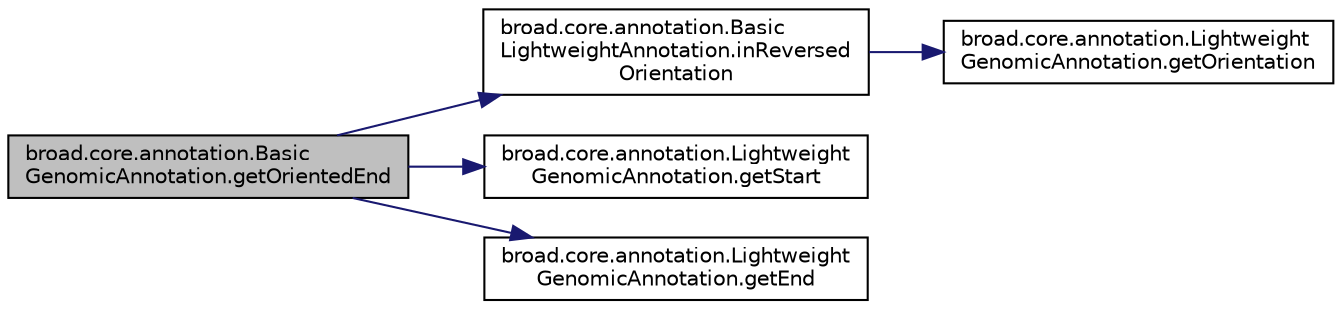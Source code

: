 digraph "broad.core.annotation.BasicGenomicAnnotation.getOrientedEnd"
{
  edge [fontname="Helvetica",fontsize="10",labelfontname="Helvetica",labelfontsize="10"];
  node [fontname="Helvetica",fontsize="10",shape=record];
  rankdir="LR";
  Node1 [label="broad.core.annotation.Basic\lGenomicAnnotation.getOrientedEnd",height=0.2,width=0.4,color="black", fillcolor="grey75", style="filled" fontcolor="black"];
  Node1 -> Node2 [color="midnightblue",fontsize="10",style="solid",fontname="Helvetica"];
  Node2 [label="broad.core.annotation.Basic\lLightweightAnnotation.inReversed\lOrientation",height=0.2,width=0.4,color="black", fillcolor="white", style="filled",URL="$classbroad_1_1core_1_1annotation_1_1_basic_lightweight_annotation.html#a1d9bc8dac1004a062ae4aca4c8cfbfba"];
  Node2 -> Node3 [color="midnightblue",fontsize="10",style="solid",fontname="Helvetica"];
  Node3 [label="broad.core.annotation.Lightweight\lGenomicAnnotation.getOrientation",height=0.2,width=0.4,color="black", fillcolor="white", style="filled",URL="$interfacebroad_1_1core_1_1annotation_1_1_lightweight_genomic_annotation.html#a1179b529806740f0a0302f8cd1c44b2d"];
  Node1 -> Node4 [color="midnightblue",fontsize="10",style="solid",fontname="Helvetica"];
  Node4 [label="broad.core.annotation.Lightweight\lGenomicAnnotation.getStart",height=0.2,width=0.4,color="black", fillcolor="white", style="filled",URL="$interfacebroad_1_1core_1_1annotation_1_1_lightweight_genomic_annotation.html#aa09c2220d181284077c5c020f2721b63"];
  Node1 -> Node5 [color="midnightblue",fontsize="10",style="solid",fontname="Helvetica"];
  Node5 [label="broad.core.annotation.Lightweight\lGenomicAnnotation.getEnd",height=0.2,width=0.4,color="black", fillcolor="white", style="filled",URL="$interfacebroad_1_1core_1_1annotation_1_1_lightweight_genomic_annotation.html#a68b4fd4cda3321ffd91dd427df9b24a7"];
}
